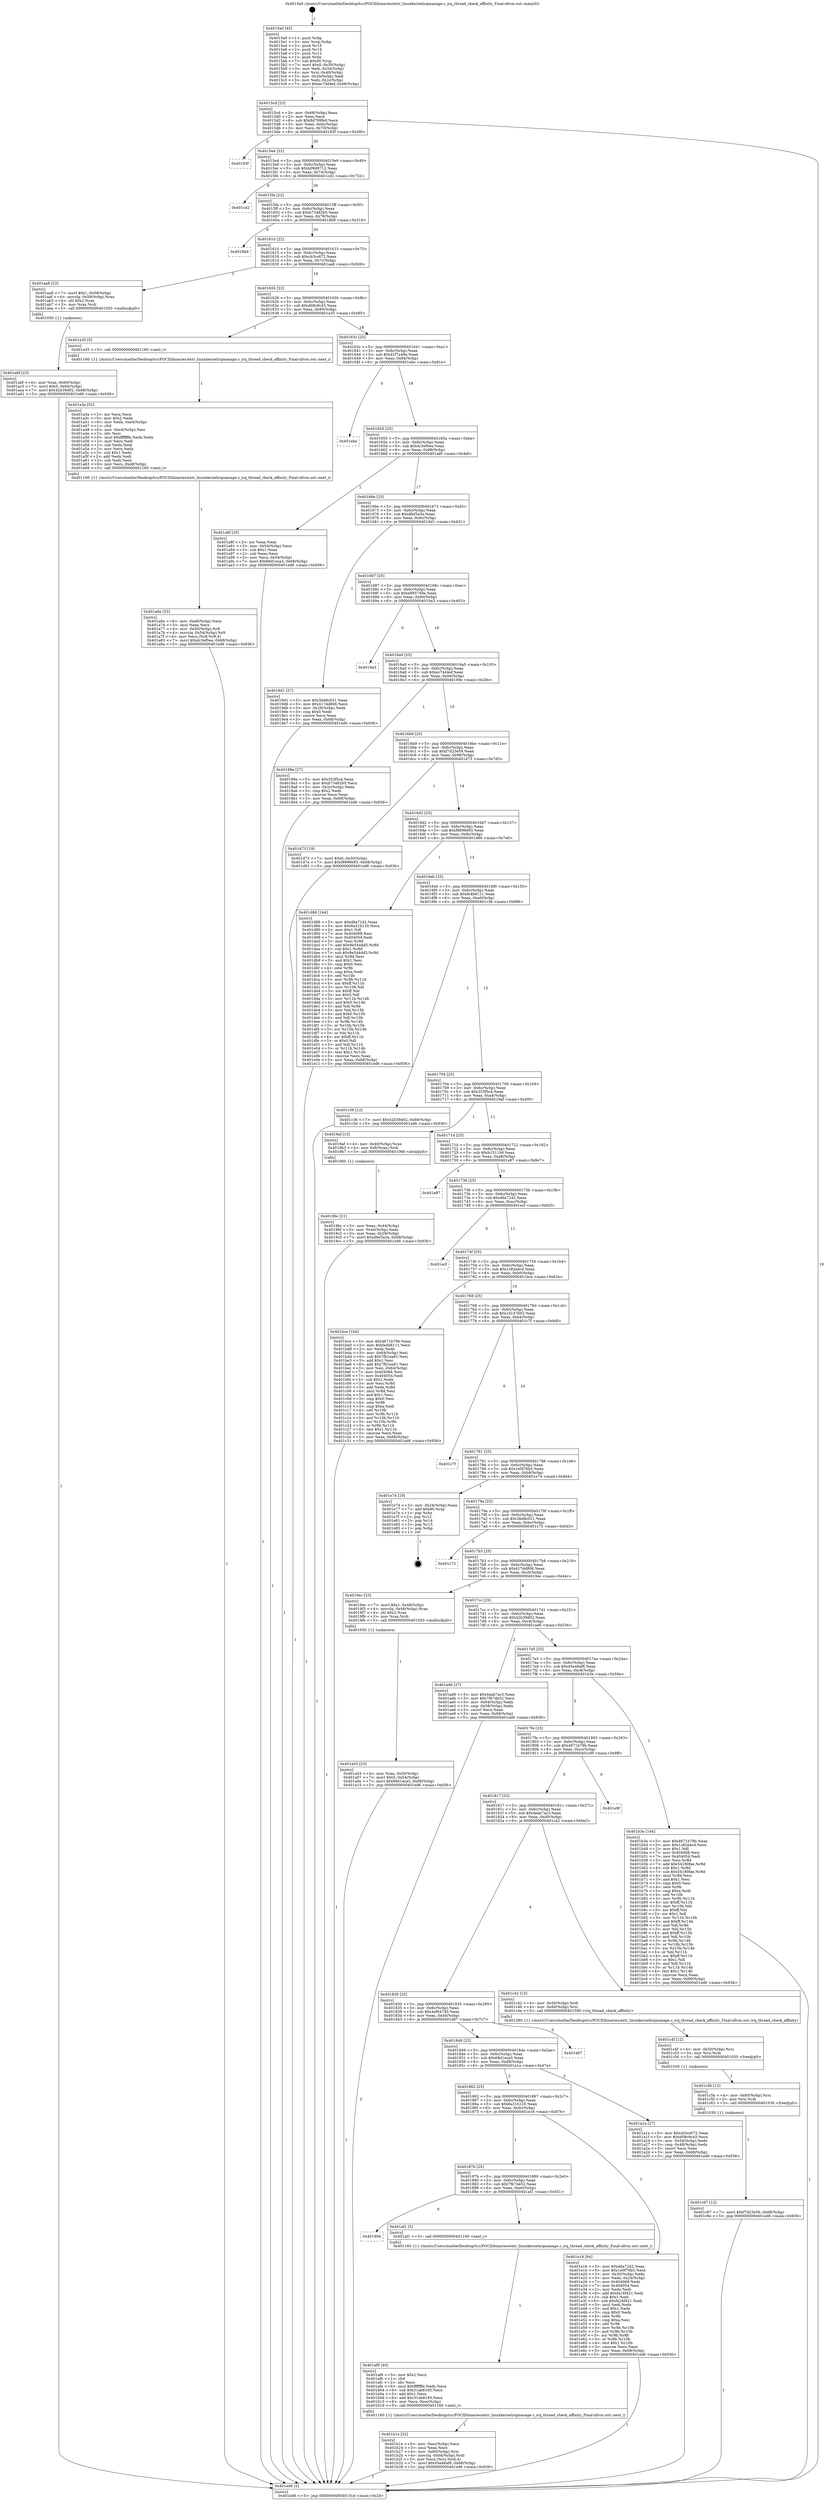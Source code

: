 digraph "0x4015a0" {
  label = "0x4015a0 (/mnt/c/Users/mathe/Desktop/tcc/POCII/binaries/extr_linuxkernelirqmanage.c_irq_thread_check_affinity_Final-ollvm.out::main(0))"
  labelloc = "t"
  node[shape=record]

  Entry [label="",width=0.3,height=0.3,shape=circle,fillcolor=black,style=filled]
  "0x4015cd" [label="{
     0x4015cd [23]\l
     | [instrs]\l
     &nbsp;&nbsp;0x4015cd \<+3\>: mov -0x68(%rbp),%eax\l
     &nbsp;&nbsp;0x4015d0 \<+2\>: mov %eax,%ecx\l
     &nbsp;&nbsp;0x4015d2 \<+6\>: sub $0x8d799fe0,%ecx\l
     &nbsp;&nbsp;0x4015d8 \<+3\>: mov %eax,-0x6c(%rbp)\l
     &nbsp;&nbsp;0x4015db \<+3\>: mov %ecx,-0x70(%rbp)\l
     &nbsp;&nbsp;0x4015de \<+6\>: je 000000000040193f \<main+0x39f\>\l
  }"]
  "0x40193f" [label="{
     0x40193f\l
  }", style=dashed]
  "0x4015e4" [label="{
     0x4015e4 [22]\l
     | [instrs]\l
     &nbsp;&nbsp;0x4015e4 \<+5\>: jmp 00000000004015e9 \<main+0x49\>\l
     &nbsp;&nbsp;0x4015e9 \<+3\>: mov -0x6c(%rbp),%eax\l
     &nbsp;&nbsp;0x4015ec \<+5\>: sub $0xb09d9712,%eax\l
     &nbsp;&nbsp;0x4015f1 \<+3\>: mov %eax,-0x74(%rbp)\l
     &nbsp;&nbsp;0x4015f4 \<+6\>: je 0000000000401cd2 \<main+0x732\>\l
  }"]
  Exit [label="",width=0.3,height=0.3,shape=circle,fillcolor=black,style=filled,peripheries=2]
  "0x401cd2" [label="{
     0x401cd2\l
  }", style=dashed]
  "0x4015fa" [label="{
     0x4015fa [22]\l
     | [instrs]\l
     &nbsp;&nbsp;0x4015fa \<+5\>: jmp 00000000004015ff \<main+0x5f\>\l
     &nbsp;&nbsp;0x4015ff \<+3\>: mov -0x6c(%rbp),%eax\l
     &nbsp;&nbsp;0x401602 \<+5\>: sub $0xb73482b5,%eax\l
     &nbsp;&nbsp;0x401607 \<+3\>: mov %eax,-0x78(%rbp)\l
     &nbsp;&nbsp;0x40160a \<+6\>: je 00000000004018b9 \<main+0x319\>\l
  }"]
  "0x401c67" [label="{
     0x401c67 [12]\l
     | [instrs]\l
     &nbsp;&nbsp;0x401c67 \<+7\>: movl $0xf7d23e59,-0x68(%rbp)\l
     &nbsp;&nbsp;0x401c6e \<+5\>: jmp 0000000000401ed6 \<main+0x936\>\l
  }"]
  "0x4018b9" [label="{
     0x4018b9\l
  }", style=dashed]
  "0x401610" [label="{
     0x401610 [22]\l
     | [instrs]\l
     &nbsp;&nbsp;0x401610 \<+5\>: jmp 0000000000401615 \<main+0x75\>\l
     &nbsp;&nbsp;0x401615 \<+3\>: mov -0x6c(%rbp),%eax\l
     &nbsp;&nbsp;0x401618 \<+5\>: sub $0xcb3cc672,%eax\l
     &nbsp;&nbsp;0x40161d \<+3\>: mov %eax,-0x7c(%rbp)\l
     &nbsp;&nbsp;0x401620 \<+6\>: je 0000000000401aa8 \<main+0x508\>\l
  }"]
  "0x401c5b" [label="{
     0x401c5b [12]\l
     | [instrs]\l
     &nbsp;&nbsp;0x401c5b \<+4\>: mov -0x60(%rbp),%rsi\l
     &nbsp;&nbsp;0x401c5f \<+3\>: mov %rsi,%rdi\l
     &nbsp;&nbsp;0x401c62 \<+5\>: call 0000000000401030 \<free@plt\>\l
     | [calls]\l
     &nbsp;&nbsp;0x401030 \{1\} (unknown)\l
  }"]
  "0x401aa8" [label="{
     0x401aa8 [23]\l
     | [instrs]\l
     &nbsp;&nbsp;0x401aa8 \<+7\>: movl $0x1,-0x58(%rbp)\l
     &nbsp;&nbsp;0x401aaf \<+4\>: movslq -0x58(%rbp),%rax\l
     &nbsp;&nbsp;0x401ab3 \<+4\>: shl $0x2,%rax\l
     &nbsp;&nbsp;0x401ab7 \<+3\>: mov %rax,%rdi\l
     &nbsp;&nbsp;0x401aba \<+5\>: call 0000000000401050 \<malloc@plt\>\l
     | [calls]\l
     &nbsp;&nbsp;0x401050 \{1\} (unknown)\l
  }"]
  "0x401626" [label="{
     0x401626 [22]\l
     | [instrs]\l
     &nbsp;&nbsp;0x401626 \<+5\>: jmp 000000000040162b \<main+0x8b\>\l
     &nbsp;&nbsp;0x40162b \<+3\>: mov -0x6c(%rbp),%eax\l
     &nbsp;&nbsp;0x40162e \<+5\>: sub $0xd08c9c43,%eax\l
     &nbsp;&nbsp;0x401633 \<+3\>: mov %eax,-0x80(%rbp)\l
     &nbsp;&nbsp;0x401636 \<+6\>: je 0000000000401a35 \<main+0x495\>\l
  }"]
  "0x401c4f" [label="{
     0x401c4f [12]\l
     | [instrs]\l
     &nbsp;&nbsp;0x401c4f \<+4\>: mov -0x50(%rbp),%rsi\l
     &nbsp;&nbsp;0x401c53 \<+3\>: mov %rsi,%rdi\l
     &nbsp;&nbsp;0x401c56 \<+5\>: call 0000000000401030 \<free@plt\>\l
     | [calls]\l
     &nbsp;&nbsp;0x401030 \{1\} (unknown)\l
  }"]
  "0x401a35" [label="{
     0x401a35 [5]\l
     | [instrs]\l
     &nbsp;&nbsp;0x401a35 \<+5\>: call 0000000000401160 \<next_i\>\l
     | [calls]\l
     &nbsp;&nbsp;0x401160 \{1\} (/mnt/c/Users/mathe/Desktop/tcc/POCII/binaries/extr_linuxkernelirqmanage.c_irq_thread_check_affinity_Final-ollvm.out::next_i)\l
  }"]
  "0x40163c" [label="{
     0x40163c [25]\l
     | [instrs]\l
     &nbsp;&nbsp;0x40163c \<+5\>: jmp 0000000000401641 \<main+0xa1\>\l
     &nbsp;&nbsp;0x401641 \<+3\>: mov -0x6c(%rbp),%eax\l
     &nbsp;&nbsp;0x401644 \<+5\>: sub $0xd1f7a49e,%eax\l
     &nbsp;&nbsp;0x401649 \<+6\>: mov %eax,-0x84(%rbp)\l
     &nbsp;&nbsp;0x40164f \<+6\>: je 0000000000401ebe \<main+0x91e\>\l
  }"]
  "0x401b1e" [label="{
     0x401b1e [32]\l
     | [instrs]\l
     &nbsp;&nbsp;0x401b1e \<+6\>: mov -0xec(%rbp),%ecx\l
     &nbsp;&nbsp;0x401b24 \<+3\>: imul %eax,%ecx\l
     &nbsp;&nbsp;0x401b27 \<+4\>: mov -0x60(%rbp),%rsi\l
     &nbsp;&nbsp;0x401b2b \<+4\>: movslq -0x64(%rbp),%rdi\l
     &nbsp;&nbsp;0x401b2f \<+3\>: mov %ecx,(%rsi,%rdi,4)\l
     &nbsp;&nbsp;0x401b32 \<+7\>: movl $0x45e48af6,-0x68(%rbp)\l
     &nbsp;&nbsp;0x401b39 \<+5\>: jmp 0000000000401ed6 \<main+0x936\>\l
  }"]
  "0x401ebe" [label="{
     0x401ebe\l
  }", style=dashed]
  "0x401655" [label="{
     0x401655 [25]\l
     | [instrs]\l
     &nbsp;&nbsp;0x401655 \<+5\>: jmp 000000000040165a \<main+0xba\>\l
     &nbsp;&nbsp;0x40165a \<+3\>: mov -0x6c(%rbp),%eax\l
     &nbsp;&nbsp;0x40165d \<+5\>: sub $0xdc3ef0ea,%eax\l
     &nbsp;&nbsp;0x401662 \<+6\>: mov %eax,-0x88(%rbp)\l
     &nbsp;&nbsp;0x401668 \<+6\>: je 0000000000401a8f \<main+0x4ef\>\l
  }"]
  "0x401af6" [label="{
     0x401af6 [40]\l
     | [instrs]\l
     &nbsp;&nbsp;0x401af6 \<+5\>: mov $0x2,%ecx\l
     &nbsp;&nbsp;0x401afb \<+1\>: cltd\l
     &nbsp;&nbsp;0x401afc \<+2\>: idiv %ecx\l
     &nbsp;&nbsp;0x401afe \<+6\>: imul $0xfffffffe,%edx,%ecx\l
     &nbsp;&nbsp;0x401b04 \<+6\>: sub $0x31ab8165,%ecx\l
     &nbsp;&nbsp;0x401b0a \<+3\>: add $0x1,%ecx\l
     &nbsp;&nbsp;0x401b0d \<+6\>: add $0x31ab8165,%ecx\l
     &nbsp;&nbsp;0x401b13 \<+6\>: mov %ecx,-0xec(%rbp)\l
     &nbsp;&nbsp;0x401b19 \<+5\>: call 0000000000401160 \<next_i\>\l
     | [calls]\l
     &nbsp;&nbsp;0x401160 \{1\} (/mnt/c/Users/mathe/Desktop/tcc/POCII/binaries/extr_linuxkernelirqmanage.c_irq_thread_check_affinity_Final-ollvm.out::next_i)\l
  }"]
  "0x401a8f" [label="{
     0x401a8f [25]\l
     | [instrs]\l
     &nbsp;&nbsp;0x401a8f \<+2\>: xor %eax,%eax\l
     &nbsp;&nbsp;0x401a91 \<+3\>: mov -0x54(%rbp),%ecx\l
     &nbsp;&nbsp;0x401a94 \<+3\>: sub $0x1,%eax\l
     &nbsp;&nbsp;0x401a97 \<+2\>: sub %eax,%ecx\l
     &nbsp;&nbsp;0x401a99 \<+3\>: mov %ecx,-0x54(%rbp)\l
     &nbsp;&nbsp;0x401a9c \<+7\>: movl $0x68d1eca3,-0x68(%rbp)\l
     &nbsp;&nbsp;0x401aa3 \<+5\>: jmp 0000000000401ed6 \<main+0x936\>\l
  }"]
  "0x40166e" [label="{
     0x40166e [25]\l
     | [instrs]\l
     &nbsp;&nbsp;0x40166e \<+5\>: jmp 0000000000401673 \<main+0xd3\>\l
     &nbsp;&nbsp;0x401673 \<+3\>: mov -0x6c(%rbp),%eax\l
     &nbsp;&nbsp;0x401676 \<+5\>: sub $0xdfef3a3a,%eax\l
     &nbsp;&nbsp;0x40167b \<+6\>: mov %eax,-0x8c(%rbp)\l
     &nbsp;&nbsp;0x401681 \<+6\>: je 00000000004019d1 \<main+0x431\>\l
  }"]
  "0x401894" [label="{
     0x401894\l
  }", style=dashed]
  "0x4019d1" [label="{
     0x4019d1 [27]\l
     | [instrs]\l
     &nbsp;&nbsp;0x4019d1 \<+5\>: mov $0x3bd8c021,%eax\l
     &nbsp;&nbsp;0x4019d6 \<+5\>: mov $0x417dd806,%ecx\l
     &nbsp;&nbsp;0x4019db \<+3\>: mov -0x28(%rbp),%edx\l
     &nbsp;&nbsp;0x4019de \<+3\>: cmp $0x0,%edx\l
     &nbsp;&nbsp;0x4019e1 \<+3\>: cmove %ecx,%eax\l
     &nbsp;&nbsp;0x4019e4 \<+3\>: mov %eax,-0x68(%rbp)\l
     &nbsp;&nbsp;0x4019e7 \<+5\>: jmp 0000000000401ed6 \<main+0x936\>\l
  }"]
  "0x401687" [label="{
     0x401687 [25]\l
     | [instrs]\l
     &nbsp;&nbsp;0x401687 \<+5\>: jmp 000000000040168c \<main+0xec\>\l
     &nbsp;&nbsp;0x40168c \<+3\>: mov -0x6c(%rbp),%eax\l
     &nbsp;&nbsp;0x40168f \<+5\>: sub $0xe995749e,%eax\l
     &nbsp;&nbsp;0x401694 \<+6\>: mov %eax,-0x90(%rbp)\l
     &nbsp;&nbsp;0x40169a \<+6\>: je 00000000004019a3 \<main+0x403\>\l
  }"]
  "0x401af1" [label="{
     0x401af1 [5]\l
     | [instrs]\l
     &nbsp;&nbsp;0x401af1 \<+5\>: call 0000000000401160 \<next_i\>\l
     | [calls]\l
     &nbsp;&nbsp;0x401160 \{1\} (/mnt/c/Users/mathe/Desktop/tcc/POCII/binaries/extr_linuxkernelirqmanage.c_irq_thread_check_affinity_Final-ollvm.out::next_i)\l
  }"]
  "0x4019a3" [label="{
     0x4019a3\l
  }", style=dashed]
  "0x4016a0" [label="{
     0x4016a0 [25]\l
     | [instrs]\l
     &nbsp;&nbsp;0x4016a0 \<+5\>: jmp 00000000004016a5 \<main+0x105\>\l
     &nbsp;&nbsp;0x4016a5 \<+3\>: mov -0x6c(%rbp),%eax\l
     &nbsp;&nbsp;0x4016a8 \<+5\>: sub $0xec74d4ef,%eax\l
     &nbsp;&nbsp;0x4016ad \<+6\>: mov %eax,-0x94(%rbp)\l
     &nbsp;&nbsp;0x4016b3 \<+6\>: je 000000000040189e \<main+0x2fe\>\l
  }"]
  "0x40187b" [label="{
     0x40187b [25]\l
     | [instrs]\l
     &nbsp;&nbsp;0x40187b \<+5\>: jmp 0000000000401880 \<main+0x2e0\>\l
     &nbsp;&nbsp;0x401880 \<+3\>: mov -0x6c(%rbp),%eax\l
     &nbsp;&nbsp;0x401883 \<+5\>: sub $0x7fb7de52,%eax\l
     &nbsp;&nbsp;0x401888 \<+6\>: mov %eax,-0xe0(%rbp)\l
     &nbsp;&nbsp;0x40188e \<+6\>: je 0000000000401af1 \<main+0x551\>\l
  }"]
  "0x40189e" [label="{
     0x40189e [27]\l
     | [instrs]\l
     &nbsp;&nbsp;0x40189e \<+5\>: mov $0x353f5cd,%eax\l
     &nbsp;&nbsp;0x4018a3 \<+5\>: mov $0xb73482b5,%ecx\l
     &nbsp;&nbsp;0x4018a8 \<+3\>: mov -0x2c(%rbp),%edx\l
     &nbsp;&nbsp;0x4018ab \<+3\>: cmp $0x2,%edx\l
     &nbsp;&nbsp;0x4018ae \<+3\>: cmovne %ecx,%eax\l
     &nbsp;&nbsp;0x4018b1 \<+3\>: mov %eax,-0x68(%rbp)\l
     &nbsp;&nbsp;0x4018b4 \<+5\>: jmp 0000000000401ed6 \<main+0x936\>\l
  }"]
  "0x4016b9" [label="{
     0x4016b9 [25]\l
     | [instrs]\l
     &nbsp;&nbsp;0x4016b9 \<+5\>: jmp 00000000004016be \<main+0x11e\>\l
     &nbsp;&nbsp;0x4016be \<+3\>: mov -0x6c(%rbp),%eax\l
     &nbsp;&nbsp;0x4016c1 \<+5\>: sub $0xf7d23e59,%eax\l
     &nbsp;&nbsp;0x4016c6 \<+6\>: mov %eax,-0x98(%rbp)\l
     &nbsp;&nbsp;0x4016cc \<+6\>: je 0000000000401d73 \<main+0x7d3\>\l
  }"]
  "0x401ed6" [label="{
     0x401ed6 [5]\l
     | [instrs]\l
     &nbsp;&nbsp;0x401ed6 \<+5\>: jmp 00000000004015cd \<main+0x2d\>\l
  }"]
  "0x4015a0" [label="{
     0x4015a0 [45]\l
     | [instrs]\l
     &nbsp;&nbsp;0x4015a0 \<+1\>: push %rbp\l
     &nbsp;&nbsp;0x4015a1 \<+3\>: mov %rsp,%rbp\l
     &nbsp;&nbsp;0x4015a4 \<+2\>: push %r15\l
     &nbsp;&nbsp;0x4015a6 \<+2\>: push %r14\l
     &nbsp;&nbsp;0x4015a8 \<+2\>: push %r12\l
     &nbsp;&nbsp;0x4015aa \<+1\>: push %rbx\l
     &nbsp;&nbsp;0x4015ab \<+7\>: sub $0xd0,%rsp\l
     &nbsp;&nbsp;0x4015b2 \<+7\>: movl $0x0,-0x30(%rbp)\l
     &nbsp;&nbsp;0x4015b9 \<+3\>: mov %edi,-0x34(%rbp)\l
     &nbsp;&nbsp;0x4015bc \<+4\>: mov %rsi,-0x40(%rbp)\l
     &nbsp;&nbsp;0x4015c0 \<+3\>: mov -0x34(%rbp),%edi\l
     &nbsp;&nbsp;0x4015c3 \<+3\>: mov %edi,-0x2c(%rbp)\l
     &nbsp;&nbsp;0x4015c6 \<+7\>: movl $0xec74d4ef,-0x68(%rbp)\l
  }"]
  "0x401e16" [label="{
     0x401e16 [94]\l
     | [instrs]\l
     &nbsp;&nbsp;0x401e16 \<+5\>: mov $0xd6a7242,%eax\l
     &nbsp;&nbsp;0x401e1b \<+5\>: mov $0x1e0f76b5,%ecx\l
     &nbsp;&nbsp;0x401e20 \<+3\>: mov -0x30(%rbp),%edx\l
     &nbsp;&nbsp;0x401e23 \<+3\>: mov %edx,-0x24(%rbp)\l
     &nbsp;&nbsp;0x401e26 \<+7\>: mov 0x404068,%edx\l
     &nbsp;&nbsp;0x401e2d \<+7\>: mov 0x404054,%esi\l
     &nbsp;&nbsp;0x401e34 \<+2\>: mov %edx,%edi\l
     &nbsp;&nbsp;0x401e36 \<+6\>: add $0xfa16f421,%edi\l
     &nbsp;&nbsp;0x401e3c \<+3\>: sub $0x1,%edi\l
     &nbsp;&nbsp;0x401e3f \<+6\>: sub $0xfa16f421,%edi\l
     &nbsp;&nbsp;0x401e45 \<+3\>: imul %edi,%edx\l
     &nbsp;&nbsp;0x401e48 \<+3\>: and $0x1,%edx\l
     &nbsp;&nbsp;0x401e4b \<+3\>: cmp $0x0,%edx\l
     &nbsp;&nbsp;0x401e4e \<+4\>: sete %r8b\l
     &nbsp;&nbsp;0x401e52 \<+3\>: cmp $0xa,%esi\l
     &nbsp;&nbsp;0x401e55 \<+4\>: setl %r9b\l
     &nbsp;&nbsp;0x401e59 \<+3\>: mov %r8b,%r10b\l
     &nbsp;&nbsp;0x401e5c \<+3\>: and %r9b,%r10b\l
     &nbsp;&nbsp;0x401e5f \<+3\>: xor %r9b,%r8b\l
     &nbsp;&nbsp;0x401e62 \<+3\>: or %r8b,%r10b\l
     &nbsp;&nbsp;0x401e65 \<+4\>: test $0x1,%r10b\l
     &nbsp;&nbsp;0x401e69 \<+3\>: cmovne %ecx,%eax\l
     &nbsp;&nbsp;0x401e6c \<+3\>: mov %eax,-0x68(%rbp)\l
     &nbsp;&nbsp;0x401e6f \<+5\>: jmp 0000000000401ed6 \<main+0x936\>\l
  }"]
  "0x401d73" [label="{
     0x401d73 [19]\l
     | [instrs]\l
     &nbsp;&nbsp;0x401d73 \<+7\>: movl $0x0,-0x30(%rbp)\l
     &nbsp;&nbsp;0x401d7a \<+7\>: movl $0xf8899e93,-0x68(%rbp)\l
     &nbsp;&nbsp;0x401d81 \<+5\>: jmp 0000000000401ed6 \<main+0x936\>\l
  }"]
  "0x4016d2" [label="{
     0x4016d2 [25]\l
     | [instrs]\l
     &nbsp;&nbsp;0x4016d2 \<+5\>: jmp 00000000004016d7 \<main+0x137\>\l
     &nbsp;&nbsp;0x4016d7 \<+3\>: mov -0x6c(%rbp),%eax\l
     &nbsp;&nbsp;0x4016da \<+5\>: sub $0xf8899e93,%eax\l
     &nbsp;&nbsp;0x4016df \<+6\>: mov %eax,-0x9c(%rbp)\l
     &nbsp;&nbsp;0x4016e5 \<+6\>: je 0000000000401d86 \<main+0x7e6\>\l
  }"]
  "0x401abf" [label="{
     0x401abf [23]\l
     | [instrs]\l
     &nbsp;&nbsp;0x401abf \<+4\>: mov %rax,-0x60(%rbp)\l
     &nbsp;&nbsp;0x401ac3 \<+7\>: movl $0x0,-0x64(%rbp)\l
     &nbsp;&nbsp;0x401aca \<+7\>: movl $0x42b39d02,-0x68(%rbp)\l
     &nbsp;&nbsp;0x401ad1 \<+5\>: jmp 0000000000401ed6 \<main+0x936\>\l
  }"]
  "0x401d86" [label="{
     0x401d86 [144]\l
     | [instrs]\l
     &nbsp;&nbsp;0x401d86 \<+5\>: mov $0xd6a7242,%eax\l
     &nbsp;&nbsp;0x401d8b \<+5\>: mov $0x6a31b120,%ecx\l
     &nbsp;&nbsp;0x401d90 \<+2\>: mov $0x1,%dl\l
     &nbsp;&nbsp;0x401d92 \<+7\>: mov 0x404068,%esi\l
     &nbsp;&nbsp;0x401d99 \<+7\>: mov 0x404054,%edi\l
     &nbsp;&nbsp;0x401da0 \<+3\>: mov %esi,%r8d\l
     &nbsp;&nbsp;0x401da3 \<+7\>: add $0x9e544dd5,%r8d\l
     &nbsp;&nbsp;0x401daa \<+4\>: sub $0x1,%r8d\l
     &nbsp;&nbsp;0x401dae \<+7\>: sub $0x9e544dd5,%r8d\l
     &nbsp;&nbsp;0x401db5 \<+4\>: imul %r8d,%esi\l
     &nbsp;&nbsp;0x401db9 \<+3\>: and $0x1,%esi\l
     &nbsp;&nbsp;0x401dbc \<+3\>: cmp $0x0,%esi\l
     &nbsp;&nbsp;0x401dbf \<+4\>: sete %r9b\l
     &nbsp;&nbsp;0x401dc3 \<+3\>: cmp $0xa,%edi\l
     &nbsp;&nbsp;0x401dc6 \<+4\>: setl %r10b\l
     &nbsp;&nbsp;0x401dca \<+3\>: mov %r9b,%r11b\l
     &nbsp;&nbsp;0x401dcd \<+4\>: xor $0xff,%r11b\l
     &nbsp;&nbsp;0x401dd1 \<+3\>: mov %r10b,%bl\l
     &nbsp;&nbsp;0x401dd4 \<+3\>: xor $0xff,%bl\l
     &nbsp;&nbsp;0x401dd7 \<+3\>: xor $0x0,%dl\l
     &nbsp;&nbsp;0x401dda \<+3\>: mov %r11b,%r14b\l
     &nbsp;&nbsp;0x401ddd \<+4\>: and $0x0,%r14b\l
     &nbsp;&nbsp;0x401de1 \<+3\>: and %dl,%r9b\l
     &nbsp;&nbsp;0x401de4 \<+3\>: mov %bl,%r15b\l
     &nbsp;&nbsp;0x401de7 \<+4\>: and $0x0,%r15b\l
     &nbsp;&nbsp;0x401deb \<+3\>: and %dl,%r10b\l
     &nbsp;&nbsp;0x401dee \<+3\>: or %r9b,%r14b\l
     &nbsp;&nbsp;0x401df1 \<+3\>: or %r10b,%r15b\l
     &nbsp;&nbsp;0x401df4 \<+3\>: xor %r15b,%r14b\l
     &nbsp;&nbsp;0x401df7 \<+3\>: or %bl,%r11b\l
     &nbsp;&nbsp;0x401dfa \<+4\>: xor $0xff,%r11b\l
     &nbsp;&nbsp;0x401dfe \<+3\>: or $0x0,%dl\l
     &nbsp;&nbsp;0x401e01 \<+3\>: and %dl,%r11b\l
     &nbsp;&nbsp;0x401e04 \<+3\>: or %r11b,%r14b\l
     &nbsp;&nbsp;0x401e07 \<+4\>: test $0x1,%r14b\l
     &nbsp;&nbsp;0x401e0b \<+3\>: cmovne %ecx,%eax\l
     &nbsp;&nbsp;0x401e0e \<+3\>: mov %eax,-0x68(%rbp)\l
     &nbsp;&nbsp;0x401e11 \<+5\>: jmp 0000000000401ed6 \<main+0x936\>\l
  }"]
  "0x4016eb" [label="{
     0x4016eb [25]\l
     | [instrs]\l
     &nbsp;&nbsp;0x4016eb \<+5\>: jmp 00000000004016f0 \<main+0x150\>\l
     &nbsp;&nbsp;0x4016f0 \<+3\>: mov -0x6c(%rbp),%eax\l
     &nbsp;&nbsp;0x4016f3 \<+5\>: sub $0xfe4b8111,%eax\l
     &nbsp;&nbsp;0x4016f8 \<+6\>: mov %eax,-0xa0(%rbp)\l
     &nbsp;&nbsp;0x4016fe \<+6\>: je 0000000000401c36 \<main+0x696\>\l
  }"]
  "0x401a6e" [label="{
     0x401a6e [33]\l
     | [instrs]\l
     &nbsp;&nbsp;0x401a6e \<+6\>: mov -0xe8(%rbp),%ecx\l
     &nbsp;&nbsp;0x401a74 \<+3\>: imul %eax,%ecx\l
     &nbsp;&nbsp;0x401a77 \<+4\>: mov -0x50(%rbp),%r8\l
     &nbsp;&nbsp;0x401a7b \<+4\>: movslq -0x54(%rbp),%r9\l
     &nbsp;&nbsp;0x401a7f \<+4\>: mov %ecx,(%r8,%r9,4)\l
     &nbsp;&nbsp;0x401a83 \<+7\>: movl $0xdc3ef0ea,-0x68(%rbp)\l
     &nbsp;&nbsp;0x401a8a \<+5\>: jmp 0000000000401ed6 \<main+0x936\>\l
  }"]
  "0x401c36" [label="{
     0x401c36 [12]\l
     | [instrs]\l
     &nbsp;&nbsp;0x401c36 \<+7\>: movl $0x42b39d02,-0x68(%rbp)\l
     &nbsp;&nbsp;0x401c3d \<+5\>: jmp 0000000000401ed6 \<main+0x936\>\l
  }"]
  "0x401704" [label="{
     0x401704 [25]\l
     | [instrs]\l
     &nbsp;&nbsp;0x401704 \<+5\>: jmp 0000000000401709 \<main+0x169\>\l
     &nbsp;&nbsp;0x401709 \<+3\>: mov -0x6c(%rbp),%eax\l
     &nbsp;&nbsp;0x40170c \<+5\>: sub $0x353f5cd,%eax\l
     &nbsp;&nbsp;0x401711 \<+6\>: mov %eax,-0xa4(%rbp)\l
     &nbsp;&nbsp;0x401717 \<+6\>: je 00000000004019af \<main+0x40f\>\l
  }"]
  "0x401a3a" [label="{
     0x401a3a [52]\l
     | [instrs]\l
     &nbsp;&nbsp;0x401a3a \<+2\>: xor %ecx,%ecx\l
     &nbsp;&nbsp;0x401a3c \<+5\>: mov $0x2,%edx\l
     &nbsp;&nbsp;0x401a41 \<+6\>: mov %edx,-0xe4(%rbp)\l
     &nbsp;&nbsp;0x401a47 \<+1\>: cltd\l
     &nbsp;&nbsp;0x401a48 \<+6\>: mov -0xe4(%rbp),%esi\l
     &nbsp;&nbsp;0x401a4e \<+2\>: idiv %esi\l
     &nbsp;&nbsp;0x401a50 \<+6\>: imul $0xfffffffe,%edx,%edx\l
     &nbsp;&nbsp;0x401a56 \<+2\>: mov %ecx,%edi\l
     &nbsp;&nbsp;0x401a58 \<+2\>: sub %edx,%edi\l
     &nbsp;&nbsp;0x401a5a \<+2\>: mov %ecx,%edx\l
     &nbsp;&nbsp;0x401a5c \<+3\>: sub $0x1,%edx\l
     &nbsp;&nbsp;0x401a5f \<+2\>: add %edx,%edi\l
     &nbsp;&nbsp;0x401a61 \<+2\>: sub %edi,%ecx\l
     &nbsp;&nbsp;0x401a63 \<+6\>: mov %ecx,-0xe8(%rbp)\l
     &nbsp;&nbsp;0x401a69 \<+5\>: call 0000000000401160 \<next_i\>\l
     | [calls]\l
     &nbsp;&nbsp;0x401160 \{1\} (/mnt/c/Users/mathe/Desktop/tcc/POCII/binaries/extr_linuxkernelirqmanage.c_irq_thread_check_affinity_Final-ollvm.out::next_i)\l
  }"]
  "0x4019af" [label="{
     0x4019af [13]\l
     | [instrs]\l
     &nbsp;&nbsp;0x4019af \<+4\>: mov -0x40(%rbp),%rax\l
     &nbsp;&nbsp;0x4019b3 \<+4\>: mov 0x8(%rax),%rdi\l
     &nbsp;&nbsp;0x4019b7 \<+5\>: call 0000000000401060 \<atoi@plt\>\l
     | [calls]\l
     &nbsp;&nbsp;0x401060 \{1\} (unknown)\l
  }"]
  "0x40171d" [label="{
     0x40171d [25]\l
     | [instrs]\l
     &nbsp;&nbsp;0x40171d \<+5\>: jmp 0000000000401722 \<main+0x182\>\l
     &nbsp;&nbsp;0x401722 \<+3\>: mov -0x6c(%rbp),%eax\l
     &nbsp;&nbsp;0x401725 \<+5\>: sub $0xb1511b9,%eax\l
     &nbsp;&nbsp;0x40172a \<+6\>: mov %eax,-0xa8(%rbp)\l
     &nbsp;&nbsp;0x401730 \<+6\>: je 0000000000401e87 \<main+0x8e7\>\l
  }"]
  "0x4019bc" [label="{
     0x4019bc [21]\l
     | [instrs]\l
     &nbsp;&nbsp;0x4019bc \<+3\>: mov %eax,-0x44(%rbp)\l
     &nbsp;&nbsp;0x4019bf \<+3\>: mov -0x44(%rbp),%eax\l
     &nbsp;&nbsp;0x4019c2 \<+3\>: mov %eax,-0x28(%rbp)\l
     &nbsp;&nbsp;0x4019c5 \<+7\>: movl $0xdfef3a3a,-0x68(%rbp)\l
     &nbsp;&nbsp;0x4019cc \<+5\>: jmp 0000000000401ed6 \<main+0x936\>\l
  }"]
  "0x401862" [label="{
     0x401862 [25]\l
     | [instrs]\l
     &nbsp;&nbsp;0x401862 \<+5\>: jmp 0000000000401867 \<main+0x2c7\>\l
     &nbsp;&nbsp;0x401867 \<+3\>: mov -0x6c(%rbp),%eax\l
     &nbsp;&nbsp;0x40186a \<+5\>: sub $0x6a31b120,%eax\l
     &nbsp;&nbsp;0x40186f \<+6\>: mov %eax,-0xdc(%rbp)\l
     &nbsp;&nbsp;0x401875 \<+6\>: je 0000000000401e16 \<main+0x876\>\l
  }"]
  "0x401e87" [label="{
     0x401e87\l
  }", style=dashed]
  "0x401736" [label="{
     0x401736 [25]\l
     | [instrs]\l
     &nbsp;&nbsp;0x401736 \<+5\>: jmp 000000000040173b \<main+0x19b\>\l
     &nbsp;&nbsp;0x40173b \<+3\>: mov -0x6c(%rbp),%eax\l
     &nbsp;&nbsp;0x40173e \<+5\>: sub $0xd6a7242,%eax\l
     &nbsp;&nbsp;0x401743 \<+6\>: mov %eax,-0xac(%rbp)\l
     &nbsp;&nbsp;0x401749 \<+6\>: je 0000000000401ecf \<main+0x92f\>\l
  }"]
  "0x401a1a" [label="{
     0x401a1a [27]\l
     | [instrs]\l
     &nbsp;&nbsp;0x401a1a \<+5\>: mov $0xcb3cc672,%eax\l
     &nbsp;&nbsp;0x401a1f \<+5\>: mov $0xd08c9c43,%ecx\l
     &nbsp;&nbsp;0x401a24 \<+3\>: mov -0x54(%rbp),%edx\l
     &nbsp;&nbsp;0x401a27 \<+3\>: cmp -0x48(%rbp),%edx\l
     &nbsp;&nbsp;0x401a2a \<+3\>: cmovl %ecx,%eax\l
     &nbsp;&nbsp;0x401a2d \<+3\>: mov %eax,-0x68(%rbp)\l
     &nbsp;&nbsp;0x401a30 \<+5\>: jmp 0000000000401ed6 \<main+0x936\>\l
  }"]
  "0x401ecf" [label="{
     0x401ecf\l
  }", style=dashed]
  "0x40174f" [label="{
     0x40174f [25]\l
     | [instrs]\l
     &nbsp;&nbsp;0x40174f \<+5\>: jmp 0000000000401754 \<main+0x1b4\>\l
     &nbsp;&nbsp;0x401754 \<+3\>: mov -0x6c(%rbp),%eax\l
     &nbsp;&nbsp;0x401757 \<+5\>: sub $0x1c82e4cd,%eax\l
     &nbsp;&nbsp;0x40175c \<+6\>: mov %eax,-0xb0(%rbp)\l
     &nbsp;&nbsp;0x401762 \<+6\>: je 0000000000401bce \<main+0x62e\>\l
  }"]
  "0x401849" [label="{
     0x401849 [25]\l
     | [instrs]\l
     &nbsp;&nbsp;0x401849 \<+5\>: jmp 000000000040184e \<main+0x2ae\>\l
     &nbsp;&nbsp;0x40184e \<+3\>: mov -0x6c(%rbp),%eax\l
     &nbsp;&nbsp;0x401851 \<+5\>: sub $0x68d1eca3,%eax\l
     &nbsp;&nbsp;0x401856 \<+6\>: mov %eax,-0xd8(%rbp)\l
     &nbsp;&nbsp;0x40185c \<+6\>: je 0000000000401a1a \<main+0x47a\>\l
  }"]
  "0x401bce" [label="{
     0x401bce [104]\l
     | [instrs]\l
     &nbsp;&nbsp;0x401bce \<+5\>: mov $0x4671b79b,%eax\l
     &nbsp;&nbsp;0x401bd3 \<+5\>: mov $0xfe4b8111,%ecx\l
     &nbsp;&nbsp;0x401bd8 \<+2\>: xor %edx,%edx\l
     &nbsp;&nbsp;0x401bda \<+3\>: mov -0x64(%rbp),%esi\l
     &nbsp;&nbsp;0x401bdd \<+6\>: sub $0x7fb1ea81,%esi\l
     &nbsp;&nbsp;0x401be3 \<+3\>: add $0x1,%esi\l
     &nbsp;&nbsp;0x401be6 \<+6\>: add $0x7fb1ea81,%esi\l
     &nbsp;&nbsp;0x401bec \<+3\>: mov %esi,-0x64(%rbp)\l
     &nbsp;&nbsp;0x401bef \<+7\>: mov 0x404068,%esi\l
     &nbsp;&nbsp;0x401bf6 \<+7\>: mov 0x404054,%edi\l
     &nbsp;&nbsp;0x401bfd \<+3\>: sub $0x1,%edx\l
     &nbsp;&nbsp;0x401c00 \<+3\>: mov %esi,%r8d\l
     &nbsp;&nbsp;0x401c03 \<+3\>: add %edx,%r8d\l
     &nbsp;&nbsp;0x401c06 \<+4\>: imul %r8d,%esi\l
     &nbsp;&nbsp;0x401c0a \<+3\>: and $0x1,%esi\l
     &nbsp;&nbsp;0x401c0d \<+3\>: cmp $0x0,%esi\l
     &nbsp;&nbsp;0x401c10 \<+4\>: sete %r9b\l
     &nbsp;&nbsp;0x401c14 \<+3\>: cmp $0xa,%edi\l
     &nbsp;&nbsp;0x401c17 \<+4\>: setl %r10b\l
     &nbsp;&nbsp;0x401c1b \<+3\>: mov %r9b,%r11b\l
     &nbsp;&nbsp;0x401c1e \<+3\>: and %r10b,%r11b\l
     &nbsp;&nbsp;0x401c21 \<+3\>: xor %r10b,%r9b\l
     &nbsp;&nbsp;0x401c24 \<+3\>: or %r9b,%r11b\l
     &nbsp;&nbsp;0x401c27 \<+4\>: test $0x1,%r11b\l
     &nbsp;&nbsp;0x401c2b \<+3\>: cmovne %ecx,%eax\l
     &nbsp;&nbsp;0x401c2e \<+3\>: mov %eax,-0x68(%rbp)\l
     &nbsp;&nbsp;0x401c31 \<+5\>: jmp 0000000000401ed6 \<main+0x936\>\l
  }"]
  "0x401768" [label="{
     0x401768 [25]\l
     | [instrs]\l
     &nbsp;&nbsp;0x401768 \<+5\>: jmp 000000000040176d \<main+0x1cd\>\l
     &nbsp;&nbsp;0x40176d \<+3\>: mov -0x6c(%rbp),%eax\l
     &nbsp;&nbsp;0x401770 \<+5\>: sub $0x1d147602,%eax\l
     &nbsp;&nbsp;0x401775 \<+6\>: mov %eax,-0xb4(%rbp)\l
     &nbsp;&nbsp;0x40177b \<+6\>: je 0000000000401c7f \<main+0x6df\>\l
  }"]
  "0x401d67" [label="{
     0x401d67\l
  }", style=dashed]
  "0x401c7f" [label="{
     0x401c7f\l
  }", style=dashed]
  "0x401781" [label="{
     0x401781 [25]\l
     | [instrs]\l
     &nbsp;&nbsp;0x401781 \<+5\>: jmp 0000000000401786 \<main+0x1e6\>\l
     &nbsp;&nbsp;0x401786 \<+3\>: mov -0x6c(%rbp),%eax\l
     &nbsp;&nbsp;0x401789 \<+5\>: sub $0x1e0f76b5,%eax\l
     &nbsp;&nbsp;0x40178e \<+6\>: mov %eax,-0xb8(%rbp)\l
     &nbsp;&nbsp;0x401794 \<+6\>: je 0000000000401e74 \<main+0x8d4\>\l
  }"]
  "0x401830" [label="{
     0x401830 [25]\l
     | [instrs]\l
     &nbsp;&nbsp;0x401830 \<+5\>: jmp 0000000000401835 \<main+0x295\>\l
     &nbsp;&nbsp;0x401835 \<+3\>: mov -0x6c(%rbp),%eax\l
     &nbsp;&nbsp;0x401838 \<+5\>: sub $0x4ef64745,%eax\l
     &nbsp;&nbsp;0x40183d \<+6\>: mov %eax,-0xd4(%rbp)\l
     &nbsp;&nbsp;0x401843 \<+6\>: je 0000000000401d67 \<main+0x7c7\>\l
  }"]
  "0x401e74" [label="{
     0x401e74 [19]\l
     | [instrs]\l
     &nbsp;&nbsp;0x401e74 \<+3\>: mov -0x24(%rbp),%eax\l
     &nbsp;&nbsp;0x401e77 \<+7\>: add $0xd0,%rsp\l
     &nbsp;&nbsp;0x401e7e \<+1\>: pop %rbx\l
     &nbsp;&nbsp;0x401e7f \<+2\>: pop %r12\l
     &nbsp;&nbsp;0x401e81 \<+2\>: pop %r14\l
     &nbsp;&nbsp;0x401e83 \<+2\>: pop %r15\l
     &nbsp;&nbsp;0x401e85 \<+1\>: pop %rbp\l
     &nbsp;&nbsp;0x401e86 \<+1\>: ret\l
  }"]
  "0x40179a" [label="{
     0x40179a [25]\l
     | [instrs]\l
     &nbsp;&nbsp;0x40179a \<+5\>: jmp 000000000040179f \<main+0x1ff\>\l
     &nbsp;&nbsp;0x40179f \<+3\>: mov -0x6c(%rbp),%eax\l
     &nbsp;&nbsp;0x4017a2 \<+5\>: sub $0x3bd8c021,%eax\l
     &nbsp;&nbsp;0x4017a7 \<+6\>: mov %eax,-0xbc(%rbp)\l
     &nbsp;&nbsp;0x4017ad \<+6\>: je 0000000000401c73 \<main+0x6d3\>\l
  }"]
  "0x401c42" [label="{
     0x401c42 [13]\l
     | [instrs]\l
     &nbsp;&nbsp;0x401c42 \<+4\>: mov -0x50(%rbp),%rdi\l
     &nbsp;&nbsp;0x401c46 \<+4\>: mov -0x60(%rbp),%rsi\l
     &nbsp;&nbsp;0x401c4a \<+5\>: call 0000000000401590 \<irq_thread_check_affinity\>\l
     | [calls]\l
     &nbsp;&nbsp;0x401590 \{1\} (/mnt/c/Users/mathe/Desktop/tcc/POCII/binaries/extr_linuxkernelirqmanage.c_irq_thread_check_affinity_Final-ollvm.out::irq_thread_check_affinity)\l
  }"]
  "0x401c73" [label="{
     0x401c73\l
  }", style=dashed]
  "0x4017b3" [label="{
     0x4017b3 [25]\l
     | [instrs]\l
     &nbsp;&nbsp;0x4017b3 \<+5\>: jmp 00000000004017b8 \<main+0x218\>\l
     &nbsp;&nbsp;0x4017b8 \<+3\>: mov -0x6c(%rbp),%eax\l
     &nbsp;&nbsp;0x4017bb \<+5\>: sub $0x417dd806,%eax\l
     &nbsp;&nbsp;0x4017c0 \<+6\>: mov %eax,-0xc0(%rbp)\l
     &nbsp;&nbsp;0x4017c6 \<+6\>: je 00000000004019ec \<main+0x44c\>\l
  }"]
  "0x401817" [label="{
     0x401817 [25]\l
     | [instrs]\l
     &nbsp;&nbsp;0x401817 \<+5\>: jmp 000000000040181c \<main+0x27c\>\l
     &nbsp;&nbsp;0x40181c \<+3\>: mov -0x6c(%rbp),%eax\l
     &nbsp;&nbsp;0x40181f \<+5\>: sub $0x4eab7ac3,%eax\l
     &nbsp;&nbsp;0x401824 \<+6\>: mov %eax,-0xd0(%rbp)\l
     &nbsp;&nbsp;0x40182a \<+6\>: je 0000000000401c42 \<main+0x6a2\>\l
  }"]
  "0x4019ec" [label="{
     0x4019ec [23]\l
     | [instrs]\l
     &nbsp;&nbsp;0x4019ec \<+7\>: movl $0x1,-0x48(%rbp)\l
     &nbsp;&nbsp;0x4019f3 \<+4\>: movslq -0x48(%rbp),%rax\l
     &nbsp;&nbsp;0x4019f7 \<+4\>: shl $0x2,%rax\l
     &nbsp;&nbsp;0x4019fb \<+3\>: mov %rax,%rdi\l
     &nbsp;&nbsp;0x4019fe \<+5\>: call 0000000000401050 \<malloc@plt\>\l
     | [calls]\l
     &nbsp;&nbsp;0x401050 \{1\} (unknown)\l
  }"]
  "0x4017cc" [label="{
     0x4017cc [25]\l
     | [instrs]\l
     &nbsp;&nbsp;0x4017cc \<+5\>: jmp 00000000004017d1 \<main+0x231\>\l
     &nbsp;&nbsp;0x4017d1 \<+3\>: mov -0x6c(%rbp),%eax\l
     &nbsp;&nbsp;0x4017d4 \<+5\>: sub $0x42b39d02,%eax\l
     &nbsp;&nbsp;0x4017d9 \<+6\>: mov %eax,-0xc4(%rbp)\l
     &nbsp;&nbsp;0x4017df \<+6\>: je 0000000000401ad6 \<main+0x536\>\l
  }"]
  "0x401a03" [label="{
     0x401a03 [23]\l
     | [instrs]\l
     &nbsp;&nbsp;0x401a03 \<+4\>: mov %rax,-0x50(%rbp)\l
     &nbsp;&nbsp;0x401a07 \<+7\>: movl $0x0,-0x54(%rbp)\l
     &nbsp;&nbsp;0x401a0e \<+7\>: movl $0x68d1eca3,-0x68(%rbp)\l
     &nbsp;&nbsp;0x401a15 \<+5\>: jmp 0000000000401ed6 \<main+0x936\>\l
  }"]
  "0x401e9f" [label="{
     0x401e9f\l
  }", style=dashed]
  "0x401ad6" [label="{
     0x401ad6 [27]\l
     | [instrs]\l
     &nbsp;&nbsp;0x401ad6 \<+5\>: mov $0x4eab7ac3,%eax\l
     &nbsp;&nbsp;0x401adb \<+5\>: mov $0x7fb7de52,%ecx\l
     &nbsp;&nbsp;0x401ae0 \<+3\>: mov -0x64(%rbp),%edx\l
     &nbsp;&nbsp;0x401ae3 \<+3\>: cmp -0x58(%rbp),%edx\l
     &nbsp;&nbsp;0x401ae6 \<+3\>: cmovl %ecx,%eax\l
     &nbsp;&nbsp;0x401ae9 \<+3\>: mov %eax,-0x68(%rbp)\l
     &nbsp;&nbsp;0x401aec \<+5\>: jmp 0000000000401ed6 \<main+0x936\>\l
  }"]
  "0x4017e5" [label="{
     0x4017e5 [25]\l
     | [instrs]\l
     &nbsp;&nbsp;0x4017e5 \<+5\>: jmp 00000000004017ea \<main+0x24a\>\l
     &nbsp;&nbsp;0x4017ea \<+3\>: mov -0x6c(%rbp),%eax\l
     &nbsp;&nbsp;0x4017ed \<+5\>: sub $0x45e48af6,%eax\l
     &nbsp;&nbsp;0x4017f2 \<+6\>: mov %eax,-0xc8(%rbp)\l
     &nbsp;&nbsp;0x4017f8 \<+6\>: je 0000000000401b3e \<main+0x59e\>\l
  }"]
  "0x4017fe" [label="{
     0x4017fe [25]\l
     | [instrs]\l
     &nbsp;&nbsp;0x4017fe \<+5\>: jmp 0000000000401803 \<main+0x263\>\l
     &nbsp;&nbsp;0x401803 \<+3\>: mov -0x6c(%rbp),%eax\l
     &nbsp;&nbsp;0x401806 \<+5\>: sub $0x4671b79b,%eax\l
     &nbsp;&nbsp;0x40180b \<+6\>: mov %eax,-0xcc(%rbp)\l
     &nbsp;&nbsp;0x401811 \<+6\>: je 0000000000401e9f \<main+0x8ff\>\l
  }"]
  "0x401b3e" [label="{
     0x401b3e [144]\l
     | [instrs]\l
     &nbsp;&nbsp;0x401b3e \<+5\>: mov $0x4671b79b,%eax\l
     &nbsp;&nbsp;0x401b43 \<+5\>: mov $0x1c82e4cd,%ecx\l
     &nbsp;&nbsp;0x401b48 \<+2\>: mov $0x1,%dl\l
     &nbsp;&nbsp;0x401b4a \<+7\>: mov 0x404068,%esi\l
     &nbsp;&nbsp;0x401b51 \<+7\>: mov 0x404054,%edi\l
     &nbsp;&nbsp;0x401b58 \<+3\>: mov %esi,%r8d\l
     &nbsp;&nbsp;0x401b5b \<+7\>: add $0x54180fae,%r8d\l
     &nbsp;&nbsp;0x401b62 \<+4\>: sub $0x1,%r8d\l
     &nbsp;&nbsp;0x401b66 \<+7\>: sub $0x54180fae,%r8d\l
     &nbsp;&nbsp;0x401b6d \<+4\>: imul %r8d,%esi\l
     &nbsp;&nbsp;0x401b71 \<+3\>: and $0x1,%esi\l
     &nbsp;&nbsp;0x401b74 \<+3\>: cmp $0x0,%esi\l
     &nbsp;&nbsp;0x401b77 \<+4\>: sete %r9b\l
     &nbsp;&nbsp;0x401b7b \<+3\>: cmp $0xa,%edi\l
     &nbsp;&nbsp;0x401b7e \<+4\>: setl %r10b\l
     &nbsp;&nbsp;0x401b82 \<+3\>: mov %r9b,%r11b\l
     &nbsp;&nbsp;0x401b85 \<+4\>: xor $0xff,%r11b\l
     &nbsp;&nbsp;0x401b89 \<+3\>: mov %r10b,%bl\l
     &nbsp;&nbsp;0x401b8c \<+3\>: xor $0xff,%bl\l
     &nbsp;&nbsp;0x401b8f \<+3\>: xor $0x1,%dl\l
     &nbsp;&nbsp;0x401b92 \<+3\>: mov %r11b,%r14b\l
     &nbsp;&nbsp;0x401b95 \<+4\>: and $0xff,%r14b\l
     &nbsp;&nbsp;0x401b99 \<+3\>: and %dl,%r9b\l
     &nbsp;&nbsp;0x401b9c \<+3\>: mov %bl,%r15b\l
     &nbsp;&nbsp;0x401b9f \<+4\>: and $0xff,%r15b\l
     &nbsp;&nbsp;0x401ba3 \<+3\>: and %dl,%r10b\l
     &nbsp;&nbsp;0x401ba6 \<+3\>: or %r9b,%r14b\l
     &nbsp;&nbsp;0x401ba9 \<+3\>: or %r10b,%r15b\l
     &nbsp;&nbsp;0x401bac \<+3\>: xor %r15b,%r14b\l
     &nbsp;&nbsp;0x401baf \<+3\>: or %bl,%r11b\l
     &nbsp;&nbsp;0x401bb2 \<+4\>: xor $0xff,%r11b\l
     &nbsp;&nbsp;0x401bb6 \<+3\>: or $0x1,%dl\l
     &nbsp;&nbsp;0x401bb9 \<+3\>: and %dl,%r11b\l
     &nbsp;&nbsp;0x401bbc \<+3\>: or %r11b,%r14b\l
     &nbsp;&nbsp;0x401bbf \<+4\>: test $0x1,%r14b\l
     &nbsp;&nbsp;0x401bc3 \<+3\>: cmovne %ecx,%eax\l
     &nbsp;&nbsp;0x401bc6 \<+3\>: mov %eax,-0x68(%rbp)\l
     &nbsp;&nbsp;0x401bc9 \<+5\>: jmp 0000000000401ed6 \<main+0x936\>\l
  }"]
  Entry -> "0x4015a0" [label=" 1"]
  "0x4015cd" -> "0x40193f" [label=" 0"]
  "0x4015cd" -> "0x4015e4" [label=" 20"]
  "0x401e74" -> Exit [label=" 1"]
  "0x4015e4" -> "0x401cd2" [label=" 0"]
  "0x4015e4" -> "0x4015fa" [label=" 20"]
  "0x401e16" -> "0x401ed6" [label=" 1"]
  "0x4015fa" -> "0x4018b9" [label=" 0"]
  "0x4015fa" -> "0x401610" [label=" 20"]
  "0x401d86" -> "0x401ed6" [label=" 1"]
  "0x401610" -> "0x401aa8" [label=" 1"]
  "0x401610" -> "0x401626" [label=" 19"]
  "0x401d73" -> "0x401ed6" [label=" 1"]
  "0x401626" -> "0x401a35" [label=" 1"]
  "0x401626" -> "0x40163c" [label=" 18"]
  "0x401c67" -> "0x401ed6" [label=" 1"]
  "0x40163c" -> "0x401ebe" [label=" 0"]
  "0x40163c" -> "0x401655" [label=" 18"]
  "0x401c5b" -> "0x401c67" [label=" 1"]
  "0x401655" -> "0x401a8f" [label=" 1"]
  "0x401655" -> "0x40166e" [label=" 17"]
  "0x401c4f" -> "0x401c5b" [label=" 1"]
  "0x40166e" -> "0x4019d1" [label=" 1"]
  "0x40166e" -> "0x401687" [label=" 16"]
  "0x401c42" -> "0x401c4f" [label=" 1"]
  "0x401687" -> "0x4019a3" [label=" 0"]
  "0x401687" -> "0x4016a0" [label=" 16"]
  "0x401c36" -> "0x401ed6" [label=" 1"]
  "0x4016a0" -> "0x40189e" [label=" 1"]
  "0x4016a0" -> "0x4016b9" [label=" 15"]
  "0x40189e" -> "0x401ed6" [label=" 1"]
  "0x4015a0" -> "0x4015cd" [label=" 1"]
  "0x401ed6" -> "0x4015cd" [label=" 19"]
  "0x401b3e" -> "0x401ed6" [label=" 1"]
  "0x4016b9" -> "0x401d73" [label=" 1"]
  "0x4016b9" -> "0x4016d2" [label=" 14"]
  "0x401b1e" -> "0x401ed6" [label=" 1"]
  "0x4016d2" -> "0x401d86" [label=" 1"]
  "0x4016d2" -> "0x4016eb" [label=" 13"]
  "0x401af1" -> "0x401af6" [label=" 1"]
  "0x4016eb" -> "0x401c36" [label=" 1"]
  "0x4016eb" -> "0x401704" [label=" 12"]
  "0x40187b" -> "0x401894" [label=" 0"]
  "0x401704" -> "0x4019af" [label=" 1"]
  "0x401704" -> "0x40171d" [label=" 11"]
  "0x4019af" -> "0x4019bc" [label=" 1"]
  "0x4019bc" -> "0x401ed6" [label=" 1"]
  "0x4019d1" -> "0x401ed6" [label=" 1"]
  "0x40187b" -> "0x401af1" [label=" 1"]
  "0x40171d" -> "0x401e87" [label=" 0"]
  "0x40171d" -> "0x401736" [label=" 11"]
  "0x401bce" -> "0x401ed6" [label=" 1"]
  "0x401736" -> "0x401ecf" [label=" 0"]
  "0x401736" -> "0x40174f" [label=" 11"]
  "0x401862" -> "0x40187b" [label=" 1"]
  "0x40174f" -> "0x401bce" [label=" 1"]
  "0x40174f" -> "0x401768" [label=" 10"]
  "0x401af6" -> "0x401b1e" [label=" 1"]
  "0x401768" -> "0x401c7f" [label=" 0"]
  "0x401768" -> "0x401781" [label=" 10"]
  "0x401ad6" -> "0x401ed6" [label=" 2"]
  "0x401781" -> "0x401e74" [label=" 1"]
  "0x401781" -> "0x40179a" [label=" 9"]
  "0x401aa8" -> "0x401abf" [label=" 1"]
  "0x40179a" -> "0x401c73" [label=" 0"]
  "0x40179a" -> "0x4017b3" [label=" 9"]
  "0x401a8f" -> "0x401ed6" [label=" 1"]
  "0x4017b3" -> "0x4019ec" [label=" 1"]
  "0x4017b3" -> "0x4017cc" [label=" 8"]
  "0x4019ec" -> "0x401a03" [label=" 1"]
  "0x401a03" -> "0x401ed6" [label=" 1"]
  "0x401a3a" -> "0x401a6e" [label=" 1"]
  "0x4017cc" -> "0x401ad6" [label=" 2"]
  "0x4017cc" -> "0x4017e5" [label=" 6"]
  "0x401a35" -> "0x401a3a" [label=" 1"]
  "0x4017e5" -> "0x401b3e" [label=" 1"]
  "0x4017e5" -> "0x4017fe" [label=" 5"]
  "0x401a1a" -> "0x401ed6" [label=" 2"]
  "0x4017fe" -> "0x401e9f" [label=" 0"]
  "0x4017fe" -> "0x401817" [label=" 5"]
  "0x401a6e" -> "0x401ed6" [label=" 1"]
  "0x401817" -> "0x401c42" [label=" 1"]
  "0x401817" -> "0x401830" [label=" 4"]
  "0x401abf" -> "0x401ed6" [label=" 1"]
  "0x401830" -> "0x401d67" [label=" 0"]
  "0x401830" -> "0x401849" [label=" 4"]
  "0x401862" -> "0x401e16" [label=" 1"]
  "0x401849" -> "0x401a1a" [label=" 2"]
  "0x401849" -> "0x401862" [label=" 2"]
}
